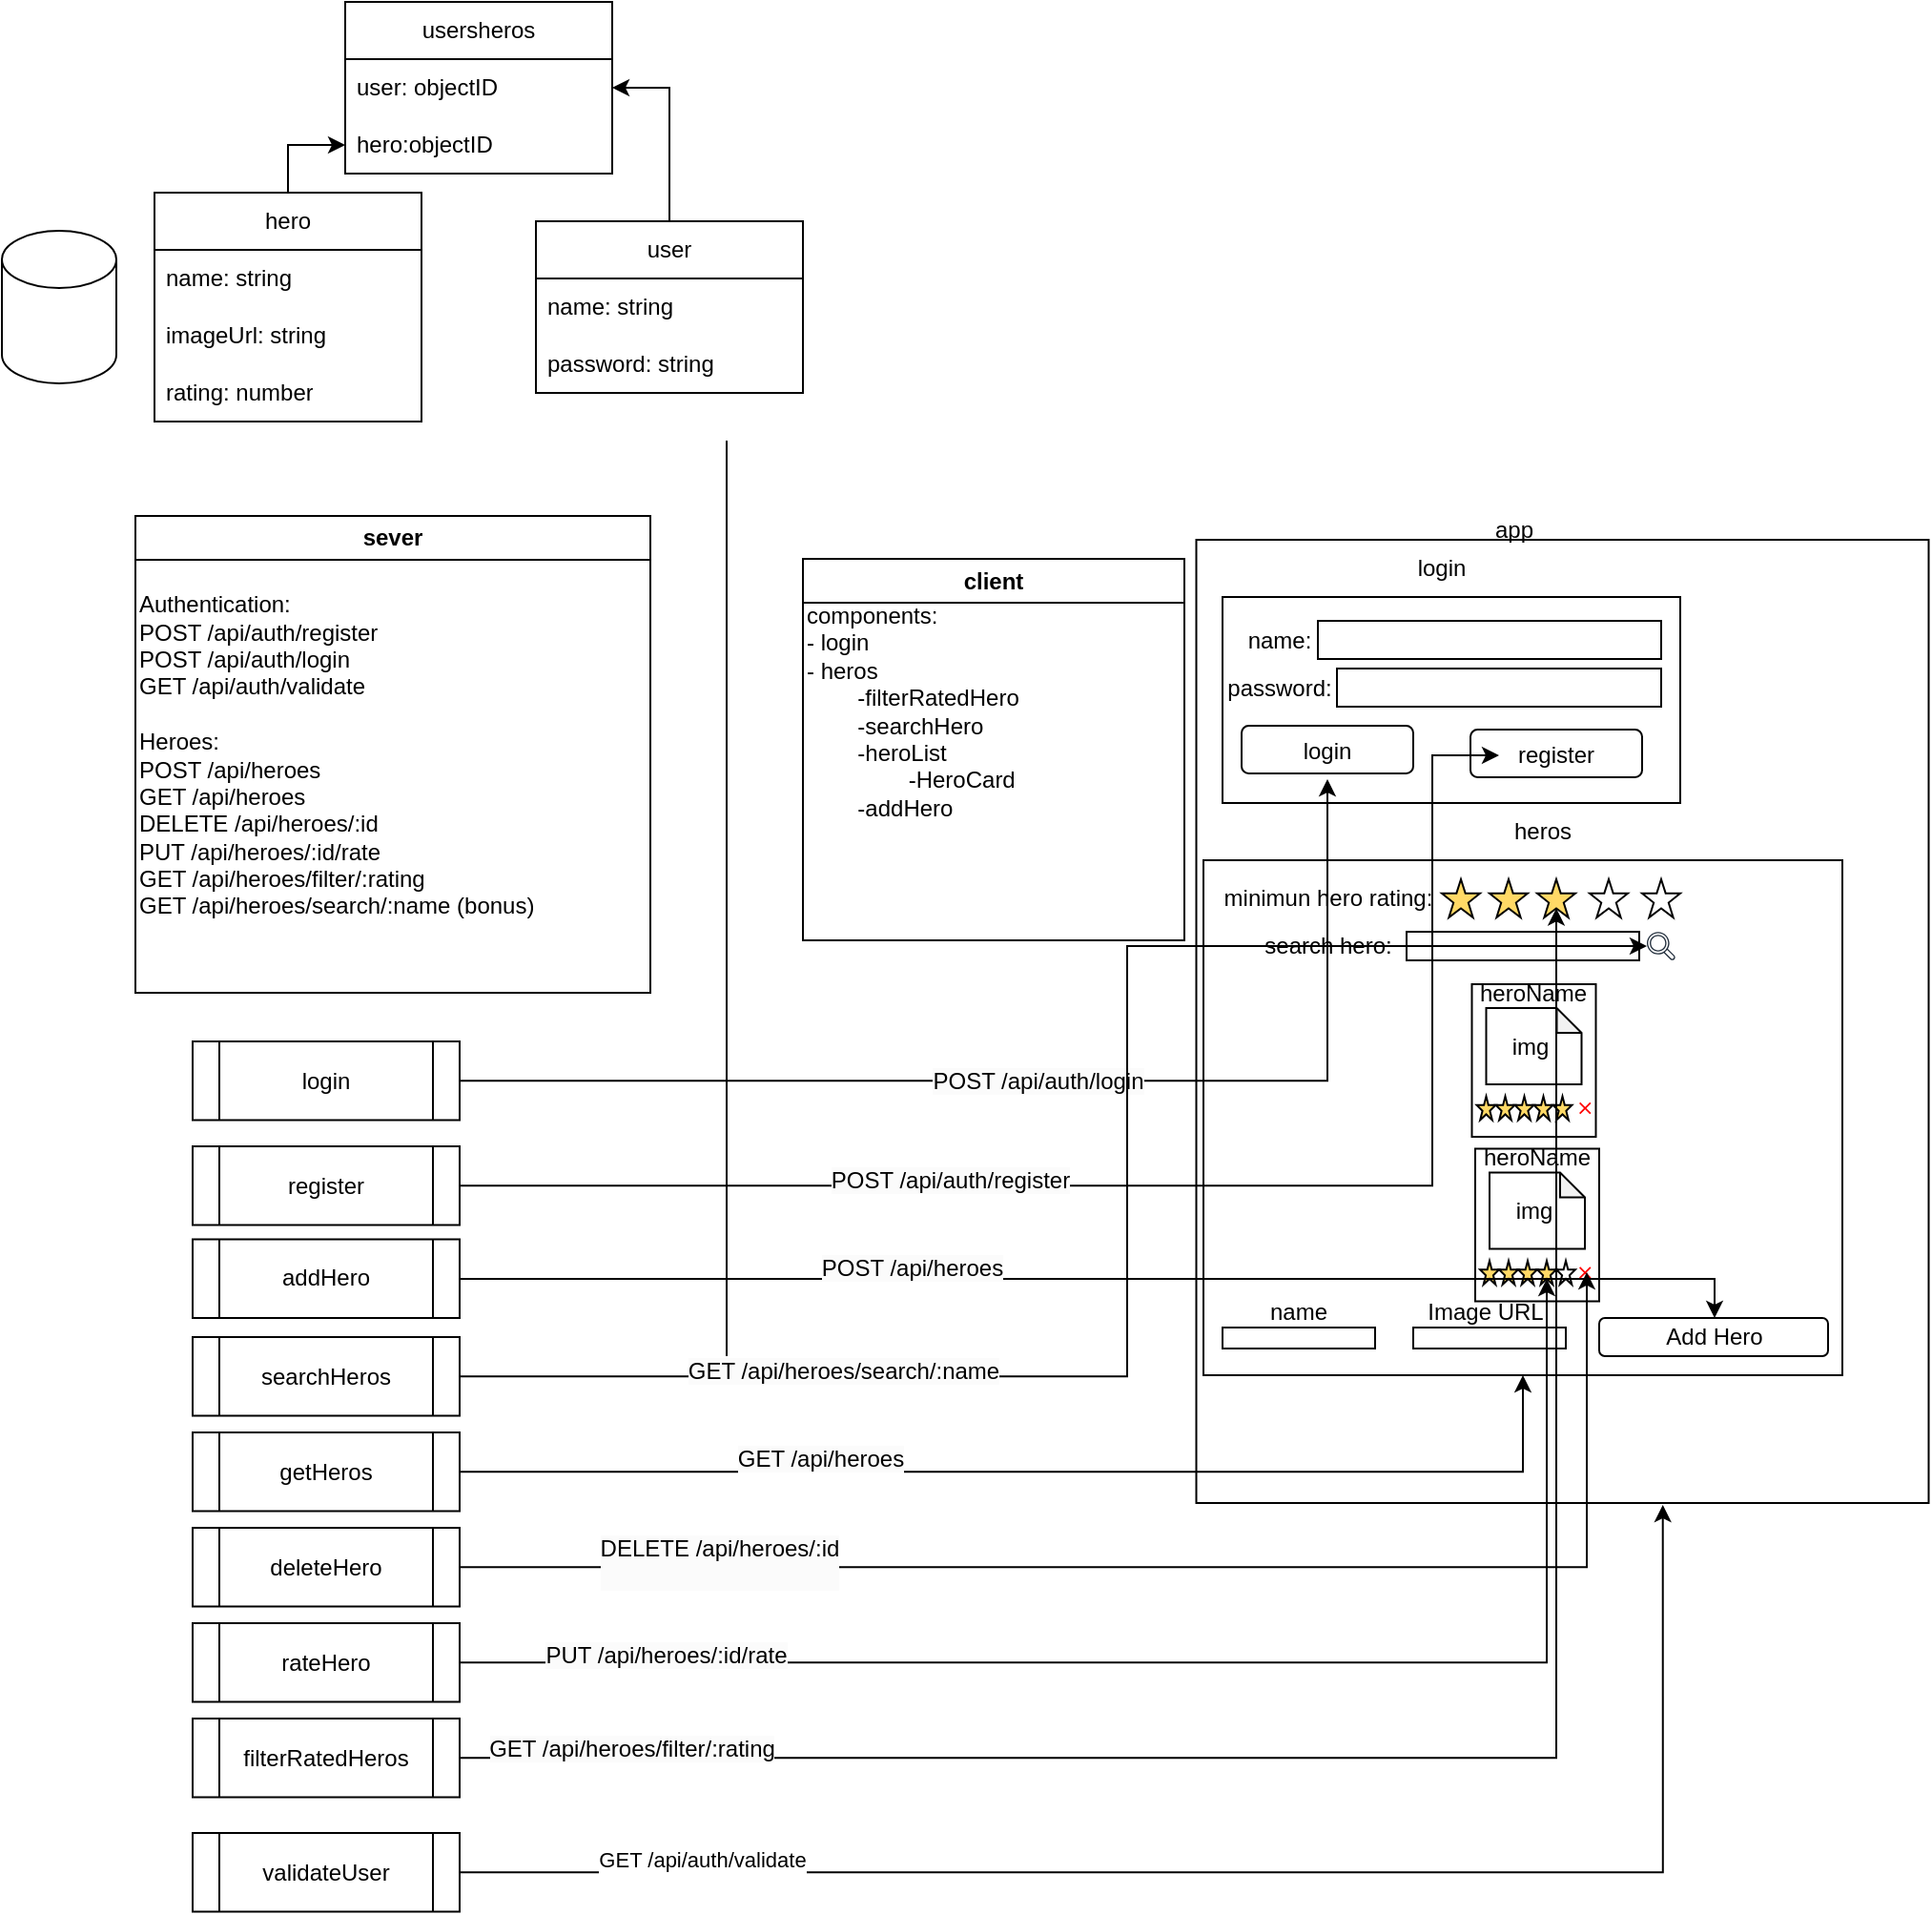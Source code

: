 <mxfile version="26.0.11">
  <diagram name="Page-1" id="d2gT9jO74Y9GQjBcZvpU">
    <mxGraphModel dx="819" dy="1526" grid="1" gridSize="10" guides="1" tooltips="1" connect="1" arrows="1" fold="1" page="1" pageScale="1" pageWidth="850" pageHeight="1100" math="0" shadow="0">
      <root>
        <mxCell id="0" />
        <mxCell id="1" parent="0" />
        <mxCell id="ycLOsM9h5DoxczBOVg_R-183" value="" style="rounded=0;whiteSpace=wrap;html=1;" vertex="1" parent="1">
          <mxGeometry x="646.25" y="132" width="384" height="505" as="geometry" />
        </mxCell>
        <mxCell id="ycLOsM9h5DoxczBOVg_R-1" value="sever" style="swimlane;whiteSpace=wrap;html=1;" vertex="1" parent="1">
          <mxGeometry x="90" y="119.5" width="270" height="250" as="geometry" />
        </mxCell>
        <mxCell id="ycLOsM9h5DoxczBOVg_R-4" value="&lt;div&gt;Authentication:&lt;/div&gt;&lt;div&gt;POST /api/auth/register&lt;/div&gt;&lt;div&gt;POST /api/auth/login&lt;/div&gt;&lt;div&gt;GET /api/auth/validate&lt;/div&gt;&lt;div&gt;&lt;br&gt;&lt;/div&gt;&lt;div&gt;Heroes:&lt;/div&gt;&lt;div&gt;POST /api/heroes&lt;/div&gt;&lt;div&gt;GET /api/heroes&lt;/div&gt;&lt;div&gt;DELETE /api/heroes/:id&lt;/div&gt;&lt;div&gt;PUT /api/heroes/:id/rate&lt;/div&gt;&lt;div&gt;GET /api/heroes/filter/:rating&lt;/div&gt;&lt;div&gt;GET /api/heroes/search/:name (bonus)&lt;/div&gt;" style="text;html=1;align=left;verticalAlign=middle;resizable=0;points=[];autosize=1;strokeColor=none;fillColor=none;" vertex="1" parent="ycLOsM9h5DoxczBOVg_R-1">
          <mxGeometry y="30" width="230" height="190" as="geometry" />
        </mxCell>
        <mxCell id="ycLOsM9h5DoxczBOVg_R-3" value="client" style="swimlane;whiteSpace=wrap;html=1;" vertex="1" parent="1">
          <mxGeometry x="440" y="142" width="200" height="200" as="geometry" />
        </mxCell>
        <mxCell id="ycLOsM9h5DoxczBOVg_R-5" value="components:&lt;div&gt;- login&lt;/div&gt;&lt;div&gt;- heros&lt;/div&gt;&lt;div&gt;&lt;span style=&quot;white-space: pre;&quot;&gt;&#x9;&lt;/span&gt;-filterRatedHero&lt;br&gt;&lt;/div&gt;&lt;div&gt;&lt;span style=&quot;white-space: pre;&quot;&gt;&#x9;&lt;/span&gt;-searchHero&lt;br&gt;&lt;/div&gt;&lt;div&gt;&lt;span style=&quot;white-space: pre;&quot;&gt;&#x9;&lt;/span&gt;-heroList&lt;br&gt;&lt;/div&gt;&lt;div&gt;&lt;span style=&quot;white-space: pre;&quot;&gt;&#x9;&lt;/span&gt;&lt;span style=&quot;white-space: pre;&quot;&gt;&#x9;&lt;/span&gt;-HeroCard&lt;br&gt;&lt;/div&gt;&lt;div&gt;&lt;span style=&quot;white-space: pre;&quot;&gt;&#x9;&lt;/span&gt;-addHero&lt;br&gt;&lt;/div&gt;" style="text;html=1;align=left;verticalAlign=middle;resizable=0;points=[];autosize=1;strokeColor=none;fillColor=none;" vertex="1" parent="ycLOsM9h5DoxczBOVg_R-3">
          <mxGeometry y="14.5" width="130" height="130" as="geometry" />
        </mxCell>
        <mxCell id="ycLOsM9h5DoxczBOVg_R-10" value="" style="shape=cylinder3;whiteSpace=wrap;html=1;boundedLbl=1;backgroundOutline=1;size=15;" vertex="1" parent="1">
          <mxGeometry x="20" y="-30" width="60" height="80" as="geometry" />
        </mxCell>
        <mxCell id="ycLOsM9h5DoxczBOVg_R-186" style="edgeStyle=orthogonalEdgeStyle;rounded=0;orthogonalLoop=1;jettySize=auto;html=1;" edge="1" parent="1" source="ycLOsM9h5DoxczBOVg_R-15" target="ycLOsM9h5DoxczBOVg_R-25">
          <mxGeometry relative="1" as="geometry" />
        </mxCell>
        <mxCell id="ycLOsM9h5DoxczBOVg_R-15" value="hero" style="swimlane;fontStyle=0;childLayout=stackLayout;horizontal=1;startSize=30;horizontalStack=0;resizeParent=1;resizeParentMax=0;resizeLast=0;collapsible=1;marginBottom=0;whiteSpace=wrap;html=1;" vertex="1" parent="1">
          <mxGeometry x="100" y="-50" width="140" height="120" as="geometry" />
        </mxCell>
        <mxCell id="ycLOsM9h5DoxczBOVg_R-16" value="name: string" style="text;strokeColor=none;fillColor=none;align=left;verticalAlign=middle;spacingLeft=4;spacingRight=4;overflow=hidden;points=[[0,0.5],[1,0.5]];portConstraint=eastwest;rotatable=0;whiteSpace=wrap;html=1;" vertex="1" parent="ycLOsM9h5DoxczBOVg_R-15">
          <mxGeometry y="30" width="140" height="30" as="geometry" />
        </mxCell>
        <mxCell id="ycLOsM9h5DoxczBOVg_R-17" value="imageUrl: string" style="text;strokeColor=none;fillColor=none;align=left;verticalAlign=middle;spacingLeft=4;spacingRight=4;overflow=hidden;points=[[0,0.5],[1,0.5]];portConstraint=eastwest;rotatable=0;whiteSpace=wrap;html=1;" vertex="1" parent="ycLOsM9h5DoxczBOVg_R-15">
          <mxGeometry y="60" width="140" height="30" as="geometry" />
        </mxCell>
        <mxCell id="ycLOsM9h5DoxczBOVg_R-18" value="rating: number" style="text;strokeColor=none;fillColor=none;align=left;verticalAlign=middle;spacingLeft=4;spacingRight=4;overflow=hidden;points=[[0,0.5],[1,0.5]];portConstraint=eastwest;rotatable=0;whiteSpace=wrap;html=1;" vertex="1" parent="ycLOsM9h5DoxczBOVg_R-15">
          <mxGeometry y="90" width="140" height="30" as="geometry" />
        </mxCell>
        <mxCell id="ycLOsM9h5DoxczBOVg_R-19" value="user" style="swimlane;fontStyle=0;childLayout=stackLayout;horizontal=1;startSize=30;horizontalStack=0;resizeParent=1;resizeParentMax=0;resizeLast=0;collapsible=1;marginBottom=0;whiteSpace=wrap;html=1;" vertex="1" parent="1">
          <mxGeometry x="300" y="-35" width="140" height="90" as="geometry" />
        </mxCell>
        <mxCell id="ycLOsM9h5DoxczBOVg_R-20" value="name: string" style="text;strokeColor=none;fillColor=none;align=left;verticalAlign=middle;spacingLeft=4;spacingRight=4;overflow=hidden;points=[[0,0.5],[1,0.5]];portConstraint=eastwest;rotatable=0;whiteSpace=wrap;html=1;" vertex="1" parent="ycLOsM9h5DoxczBOVg_R-19">
          <mxGeometry y="30" width="140" height="30" as="geometry" />
        </mxCell>
        <mxCell id="ycLOsM9h5DoxczBOVg_R-21" value="password: string" style="text;strokeColor=none;fillColor=none;align=left;verticalAlign=middle;spacingLeft=4;spacingRight=4;overflow=hidden;points=[[0,0.5],[1,0.5]];portConstraint=eastwest;rotatable=0;whiteSpace=wrap;html=1;" vertex="1" parent="ycLOsM9h5DoxczBOVg_R-19">
          <mxGeometry y="60" width="140" height="30" as="geometry" />
        </mxCell>
        <mxCell id="ycLOsM9h5DoxczBOVg_R-23" value="usersheros" style="swimlane;fontStyle=0;childLayout=stackLayout;horizontal=1;startSize=30;horizontalStack=0;resizeParent=1;resizeParentMax=0;resizeLast=0;collapsible=1;marginBottom=0;whiteSpace=wrap;html=1;" vertex="1" parent="1">
          <mxGeometry x="200" y="-150" width="140" height="90" as="geometry" />
        </mxCell>
        <mxCell id="ycLOsM9h5DoxczBOVg_R-24" value="user: objectID" style="text;strokeColor=none;fillColor=none;align=left;verticalAlign=middle;spacingLeft=4;spacingRight=4;overflow=hidden;points=[[0,0.5],[1,0.5]];portConstraint=eastwest;rotatable=0;whiteSpace=wrap;html=1;" vertex="1" parent="ycLOsM9h5DoxczBOVg_R-23">
          <mxGeometry y="30" width="140" height="30" as="geometry" />
        </mxCell>
        <mxCell id="ycLOsM9h5DoxczBOVg_R-25" value="hero:objectID" style="text;strokeColor=none;fillColor=none;align=left;verticalAlign=middle;spacingLeft=4;spacingRight=4;overflow=hidden;points=[[0,0.5],[1,0.5]];portConstraint=eastwest;rotatable=0;whiteSpace=wrap;html=1;" vertex="1" parent="ycLOsM9h5DoxczBOVg_R-23">
          <mxGeometry y="60" width="140" height="30" as="geometry" />
        </mxCell>
        <mxCell id="ycLOsM9h5DoxczBOVg_R-27" value="" style="rounded=0;whiteSpace=wrap;html=1;" vertex="1" parent="1">
          <mxGeometry x="660" y="162" width="240" height="108" as="geometry" />
        </mxCell>
        <mxCell id="ycLOsM9h5DoxczBOVg_R-28" value="" style="rounded=0;whiteSpace=wrap;html=1;" vertex="1" parent="1">
          <mxGeometry x="710" y="174.5" width="180" height="20" as="geometry" />
        </mxCell>
        <mxCell id="ycLOsM9h5DoxczBOVg_R-29" value="name:" style="text;html=1;align=center;verticalAlign=middle;whiteSpace=wrap;rounded=0;" vertex="1" parent="1">
          <mxGeometry x="660" y="169.5" width="60" height="30" as="geometry" />
        </mxCell>
        <mxCell id="ycLOsM9h5DoxczBOVg_R-30" value="" style="rounded=0;whiteSpace=wrap;html=1;" vertex="1" parent="1">
          <mxGeometry x="720" y="199.5" width="170" height="20" as="geometry" />
        </mxCell>
        <mxCell id="ycLOsM9h5DoxczBOVg_R-31" value="password:" style="text;html=1;align=center;verticalAlign=middle;whiteSpace=wrap;rounded=0;" vertex="1" parent="1">
          <mxGeometry x="660" y="194.5" width="60" height="30" as="geometry" />
        </mxCell>
        <mxCell id="ycLOsM9h5DoxczBOVg_R-32" value="" style="rounded=1;whiteSpace=wrap;html=1;" vertex="1" parent="1">
          <mxGeometry x="670" y="229.5" width="90" height="25" as="geometry" />
        </mxCell>
        <mxCell id="ycLOsM9h5DoxczBOVg_R-33" value="login" style="text;html=1;align=center;verticalAlign=middle;whiteSpace=wrap;rounded=0;" vertex="1" parent="1">
          <mxGeometry x="685" y="227.5" width="60" height="30" as="geometry" />
        </mxCell>
        <mxCell id="ycLOsM9h5DoxczBOVg_R-36" value="" style="rounded=1;whiteSpace=wrap;html=1;" vertex="1" parent="1">
          <mxGeometry x="790" y="231.5" width="90" height="25" as="geometry" />
        </mxCell>
        <mxCell id="ycLOsM9h5DoxczBOVg_R-37" value="register" style="text;html=1;align=center;verticalAlign=middle;whiteSpace=wrap;rounded=0;" vertex="1" parent="1">
          <mxGeometry x="805" y="229.5" width="60" height="30" as="geometry" />
        </mxCell>
        <mxCell id="ycLOsM9h5DoxczBOVg_R-38" style="edgeStyle=orthogonalEdgeStyle;rounded=0;orthogonalLoop=1;jettySize=auto;html=1;exitX=0.5;exitY=1;exitDx=0;exitDy=0;" edge="1" parent="1" source="ycLOsM9h5DoxczBOVg_R-27" target="ycLOsM9h5DoxczBOVg_R-27">
          <mxGeometry relative="1" as="geometry" />
        </mxCell>
        <mxCell id="ycLOsM9h5DoxczBOVg_R-39" style="edgeStyle=orthogonalEdgeStyle;rounded=0;orthogonalLoop=1;jettySize=auto;html=1;exitX=0.5;exitY=1;exitDx=0;exitDy=0;" edge="1" parent="1" source="ycLOsM9h5DoxczBOVg_R-27" target="ycLOsM9h5DoxczBOVg_R-27">
          <mxGeometry relative="1" as="geometry" />
        </mxCell>
        <mxCell id="ycLOsM9h5DoxczBOVg_R-40" value="login" style="text;html=1;align=center;verticalAlign=middle;whiteSpace=wrap;rounded=0;" vertex="1" parent="1">
          <mxGeometry x="745" y="132" width="60" height="30" as="geometry" />
        </mxCell>
        <mxCell id="ycLOsM9h5DoxczBOVg_R-41" value="" style="rounded=0;whiteSpace=wrap;html=1;" vertex="1" parent="1">
          <mxGeometry x="650" y="300" width="335" height="270" as="geometry" />
        </mxCell>
        <mxCell id="ycLOsM9h5DoxczBOVg_R-45" value="heros" style="text;html=1;align=center;verticalAlign=middle;whiteSpace=wrap;rounded=0;" vertex="1" parent="1">
          <mxGeometry x="797.5" y="270" width="60" height="30" as="geometry" />
        </mxCell>
        <mxCell id="ycLOsM9h5DoxczBOVg_R-46" value="" style="verticalLabelPosition=bottom;verticalAlign=top;html=1;shape=mxgraph.basic.star;fillColor=#FFD966;" vertex="1" parent="1">
          <mxGeometry x="775" y="310" width="20" height="20" as="geometry" />
        </mxCell>
        <mxCell id="ycLOsM9h5DoxczBOVg_R-47" value="minimun hero rating:" style="text;html=1;align=center;verticalAlign=middle;whiteSpace=wrap;rounded=0;" vertex="1" parent="1">
          <mxGeometry x="652.5" y="305" width="125" height="30" as="geometry" />
        </mxCell>
        <mxCell id="ycLOsM9h5DoxczBOVg_R-49" value="" style="verticalLabelPosition=bottom;verticalAlign=top;html=1;shape=mxgraph.basic.star;fillColor=#FFD966;" vertex="1" parent="1">
          <mxGeometry x="800" y="310" width="20" height="20" as="geometry" />
        </mxCell>
        <mxCell id="ycLOsM9h5DoxczBOVg_R-50" value="" style="verticalLabelPosition=bottom;verticalAlign=top;html=1;shape=mxgraph.basic.star;fillColor=#FFD966;" vertex="1" parent="1">
          <mxGeometry x="825" y="310" width="20" height="20" as="geometry" />
        </mxCell>
        <mxCell id="ycLOsM9h5DoxczBOVg_R-51" value="" style="verticalLabelPosition=bottom;verticalAlign=top;html=1;shape=mxgraph.basic.star" vertex="1" parent="1">
          <mxGeometry x="852.5" y="310" width="20" height="20" as="geometry" />
        </mxCell>
        <mxCell id="ycLOsM9h5DoxczBOVg_R-52" value="" style="verticalLabelPosition=bottom;verticalAlign=top;html=1;shape=mxgraph.basic.star" vertex="1" parent="1">
          <mxGeometry x="880" y="310" width="20" height="20" as="geometry" />
        </mxCell>
        <mxCell id="ycLOsM9h5DoxczBOVg_R-54" value="" style="rounded=1;whiteSpace=wrap;html=1;" vertex="1" parent="1">
          <mxGeometry x="857.5" y="540" width="120" height="20" as="geometry" />
        </mxCell>
        <mxCell id="ycLOsM9h5DoxczBOVg_R-55" value="Add Hero" style="text;html=1;align=center;verticalAlign=middle;whiteSpace=wrap;rounded=0;" vertex="1" parent="1">
          <mxGeometry x="887.5" y="535" width="60" height="30" as="geometry" />
        </mxCell>
        <mxCell id="ycLOsM9h5DoxczBOVg_R-113" value="" style="rounded=0;whiteSpace=wrap;html=1;" vertex="1" parent="1">
          <mxGeometry x="792.5" y="451.25" width="65" height="80" as="geometry" />
        </mxCell>
        <mxCell id="ycLOsM9h5DoxczBOVg_R-114" value="" style="shape=note;whiteSpace=wrap;html=1;backgroundOutline=1;darkOpacity=0.05;size=13;" vertex="1" parent="1">
          <mxGeometry x="800" y="463.75" width="50" height="40" as="geometry" />
        </mxCell>
        <mxCell id="ycLOsM9h5DoxczBOVg_R-115" value="img" style="text;html=1;align=center;verticalAlign=middle;whiteSpace=wrap;rounded=0;" vertex="1" parent="1">
          <mxGeometry x="809" y="476.25" width="28.5" height="15" as="geometry" />
        </mxCell>
        <mxCell id="ycLOsM9h5DoxczBOVg_R-116" value="" style="verticalLabelPosition=bottom;verticalAlign=top;html=1;shape=mxgraph.basic.star;fillColor=#FFD966;" vertex="1" parent="1">
          <mxGeometry x="795" y="510" width="10" height="12.5" as="geometry" />
        </mxCell>
        <mxCell id="ycLOsM9h5DoxczBOVg_R-117" value="" style="verticalLabelPosition=bottom;verticalAlign=top;html=1;shape=mxgraph.basic.star;fillColor=#FFD966;" vertex="1" parent="1">
          <mxGeometry x="805" y="510" width="10" height="12.5" as="geometry" />
        </mxCell>
        <mxCell id="ycLOsM9h5DoxczBOVg_R-118" value="" style="verticalLabelPosition=bottom;verticalAlign=top;html=1;shape=mxgraph.basic.star;fillColor=#FFD966;" vertex="1" parent="1">
          <mxGeometry x="815" y="510" width="10" height="12.5" as="geometry" />
        </mxCell>
        <mxCell id="ycLOsM9h5DoxczBOVg_R-119" value="" style="verticalLabelPosition=bottom;verticalAlign=top;html=1;shape=mxgraph.basic.star;fillColor=#FFD966;" vertex="1" parent="1">
          <mxGeometry x="825" y="510" width="10" height="12.5" as="geometry" />
        </mxCell>
        <mxCell id="ycLOsM9h5DoxczBOVg_R-120" value="" style="verticalLabelPosition=bottom;verticalAlign=top;html=1;shape=mxgraph.basic.star;fillColor=#FFFFFF;" vertex="1" parent="1">
          <mxGeometry x="835" y="510" width="10" height="12.5" as="geometry" />
        </mxCell>
        <mxCell id="ycLOsM9h5DoxczBOVg_R-121" value="heroName" style="text;html=1;align=center;verticalAlign=middle;whiteSpace=wrap;rounded=0;" vertex="1" parent="1">
          <mxGeometry x="795" y="441.25" width="60" height="30" as="geometry" />
        </mxCell>
        <mxCell id="ycLOsM9h5DoxczBOVg_R-122" value="" style="rounded=0;whiteSpace=wrap;html=1;" vertex="1" parent="1">
          <mxGeometry x="790.75" y="365" width="65" height="80" as="geometry" />
        </mxCell>
        <mxCell id="ycLOsM9h5DoxczBOVg_R-123" value="" style="shape=note;whiteSpace=wrap;html=1;backgroundOutline=1;darkOpacity=0.05;size=13;" vertex="1" parent="1">
          <mxGeometry x="798.25" y="377.5" width="50" height="40" as="geometry" />
        </mxCell>
        <mxCell id="ycLOsM9h5DoxczBOVg_R-124" value="img" style="text;html=1;align=center;verticalAlign=middle;whiteSpace=wrap;rounded=0;" vertex="1" parent="1">
          <mxGeometry x="807.25" y="390" width="28.5" height="15" as="geometry" />
        </mxCell>
        <mxCell id="ycLOsM9h5DoxczBOVg_R-125" value="" style="verticalLabelPosition=bottom;verticalAlign=top;html=1;shape=mxgraph.basic.star;fillColor=#FFD966;" vertex="1" parent="1">
          <mxGeometry x="793.25" y="423.75" width="10" height="12.5" as="geometry" />
        </mxCell>
        <mxCell id="ycLOsM9h5DoxczBOVg_R-126" value="" style="verticalLabelPosition=bottom;verticalAlign=top;html=1;shape=mxgraph.basic.star;fillColor=#FFD966;" vertex="1" parent="1">
          <mxGeometry x="803.25" y="423.75" width="10" height="12.5" as="geometry" />
        </mxCell>
        <mxCell id="ycLOsM9h5DoxczBOVg_R-127" value="" style="verticalLabelPosition=bottom;verticalAlign=top;html=1;shape=mxgraph.basic.star;fillColor=#FFD966;" vertex="1" parent="1">
          <mxGeometry x="813.25" y="423.75" width="10" height="12.5" as="geometry" />
        </mxCell>
        <mxCell id="ycLOsM9h5DoxczBOVg_R-128" value="" style="verticalLabelPosition=bottom;verticalAlign=top;html=1;shape=mxgraph.basic.star;fillColor=#FFD966;" vertex="1" parent="1">
          <mxGeometry x="823.25" y="423.75" width="10" height="12.5" as="geometry" />
        </mxCell>
        <mxCell id="ycLOsM9h5DoxczBOVg_R-129" value="" style="verticalLabelPosition=bottom;verticalAlign=top;html=1;shape=mxgraph.basic.star;fillColor=#FFD966;" vertex="1" parent="1">
          <mxGeometry x="833.25" y="423.75" width="10" height="12.5" as="geometry" />
        </mxCell>
        <mxCell id="ycLOsM9h5DoxczBOVg_R-130" value="heroName" style="text;html=1;align=center;verticalAlign=middle;whiteSpace=wrap;rounded=0;" vertex="1" parent="1">
          <mxGeometry x="793.25" y="355" width="60" height="30" as="geometry" />
        </mxCell>
        <mxCell id="ycLOsM9h5DoxczBOVg_R-133" value="" style="rounded=0;whiteSpace=wrap;html=1;" vertex="1" parent="1">
          <mxGeometry x="660" y="545" width="80" height="11" as="geometry" />
        </mxCell>
        <mxCell id="ycLOsM9h5DoxczBOVg_R-134" value="" style="rounded=0;whiteSpace=wrap;html=1;" vertex="1" parent="1">
          <mxGeometry x="760" y="545" width="80" height="11" as="geometry" />
        </mxCell>
        <mxCell id="ycLOsM9h5DoxczBOVg_R-135" value="name" style="text;html=1;align=center;verticalAlign=middle;whiteSpace=wrap;rounded=0;" vertex="1" parent="1">
          <mxGeometry x="670" y="522" width="60" height="30" as="geometry" />
        </mxCell>
        <mxCell id="ycLOsM9h5DoxczBOVg_R-136" value="Image URL" style="text;html=1;align=center;verticalAlign=middle;whiteSpace=wrap;rounded=0;" vertex="1" parent="1">
          <mxGeometry x="766" y="522" width="64" height="30" as="geometry" />
        </mxCell>
        <mxCell id="ycLOsM9h5DoxczBOVg_R-138" value="" style="shape=mxgraph.mockup.markup.redX;fillColor=#ff0000;html=1;shadow=0;whiteSpace=wrap;strokeColor=none;" vertex="1" parent="1">
          <mxGeometry x="847" y="426.88" width="6.25" height="6.25" as="geometry" />
        </mxCell>
        <mxCell id="ycLOsM9h5DoxczBOVg_R-139" value="" style="shape=mxgraph.mockup.markup.redX;fillColor=#ff0000;html=1;shadow=0;whiteSpace=wrap;strokeColor=none;" vertex="1" parent="1">
          <mxGeometry x="847" y="513.13" width="6.25" height="6.25" as="geometry" />
        </mxCell>
        <mxCell id="ycLOsM9h5DoxczBOVg_R-140" value="search hero:" style="text;html=1;align=center;verticalAlign=middle;whiteSpace=wrap;rounded=0;" vertex="1" parent="1">
          <mxGeometry x="652.5" y="330" width="125" height="30" as="geometry" />
        </mxCell>
        <mxCell id="ycLOsM9h5DoxczBOVg_R-141" value="" style="rounded=0;whiteSpace=wrap;html=1;" vertex="1" parent="1">
          <mxGeometry x="756.5" y="337.5" width="122" height="15" as="geometry" />
        </mxCell>
        <mxCell id="ycLOsM9h5DoxczBOVg_R-143" value="" style="sketch=0;outlineConnect=0;fontColor=#232F3E;gradientColor=none;fillColor=#232F3D;strokeColor=none;dashed=0;verticalLabelPosition=bottom;verticalAlign=top;align=center;html=1;fontSize=12;fontStyle=0;aspect=fixed;pointerEvents=1;shape=mxgraph.aws4.magnifying_glass_2;" vertex="1" parent="1">
          <mxGeometry x="882.5" y="337.5" width="15" height="15" as="geometry" />
        </mxCell>
        <mxCell id="ycLOsM9h5DoxczBOVg_R-144" value="" style="endArrow=none;html=1;rounded=0;" edge="1" parent="1">
          <mxGeometry width="50" height="50" relative="1" as="geometry">
            <mxPoint x="400" y="560" as="sourcePoint" />
            <mxPoint x="400" y="80" as="targetPoint" />
          </mxGeometry>
        </mxCell>
        <mxCell id="ycLOsM9h5DoxczBOVg_R-148" style="edgeStyle=orthogonalEdgeStyle;rounded=0;orthogonalLoop=1;jettySize=auto;html=1;entryX=0.5;entryY=1;entryDx=0;entryDy=0;" edge="1" parent="1" source="ycLOsM9h5DoxczBOVg_R-145" target="ycLOsM9h5DoxczBOVg_R-33">
          <mxGeometry relative="1" as="geometry">
            <Array as="points">
              <mxPoint x="715" y="416" />
            </Array>
          </mxGeometry>
        </mxCell>
        <mxCell id="ycLOsM9h5DoxczBOVg_R-154" value="&lt;span style=&quot;font-size: 12px; text-align: left; background-color: rgb(251, 251, 251);&quot;&gt;POST /api/auth/login&lt;/span&gt;" style="edgeLabel;html=1;align=center;verticalAlign=middle;resizable=0;points=[];" vertex="1" connectable="0" parent="ycLOsM9h5DoxczBOVg_R-148">
          <mxGeometry x="-0.013" relative="1" as="geometry">
            <mxPoint as="offset" />
          </mxGeometry>
        </mxCell>
        <mxCell id="ycLOsM9h5DoxczBOVg_R-145" value="login" style="shape=process;whiteSpace=wrap;html=1;backgroundOutline=1;" vertex="1" parent="1">
          <mxGeometry x="120" y="395" width="140" height="41.25" as="geometry" />
        </mxCell>
        <mxCell id="ycLOsM9h5DoxczBOVg_R-156" style="edgeStyle=orthogonalEdgeStyle;rounded=0;orthogonalLoop=1;jettySize=auto;html=1;" edge="1" parent="1" source="ycLOsM9h5DoxczBOVg_R-155" target="ycLOsM9h5DoxczBOVg_R-37">
          <mxGeometry relative="1" as="geometry">
            <Array as="points">
              <mxPoint x="770" y="471" />
              <mxPoint x="770" y="245" />
            </Array>
          </mxGeometry>
        </mxCell>
        <mxCell id="ycLOsM9h5DoxczBOVg_R-157" value="&lt;div style=&quot;font-size: 12px; text-align: left; background-color: rgb(251, 251, 251);&quot;&gt;POST /api/auth/register&lt;/div&gt;&lt;div&gt;&lt;br&gt;&lt;/div&gt;" style="edgeLabel;html=1;align=center;verticalAlign=middle;resizable=0;points=[];" vertex="1" connectable="0" parent="ycLOsM9h5DoxczBOVg_R-156">
          <mxGeometry x="-0.334" y="-3" relative="1" as="geometry">
            <mxPoint as="offset" />
          </mxGeometry>
        </mxCell>
        <mxCell id="ycLOsM9h5DoxczBOVg_R-155" value="register" style="shape=process;whiteSpace=wrap;html=1;backgroundOutline=1;" vertex="1" parent="1">
          <mxGeometry x="120" y="450" width="140" height="41.25" as="geometry" />
        </mxCell>
        <mxCell id="ycLOsM9h5DoxczBOVg_R-160" style="edgeStyle=orthogonalEdgeStyle;rounded=0;orthogonalLoop=1;jettySize=auto;html=1;" edge="1" parent="1" source="ycLOsM9h5DoxczBOVg_R-159" target="ycLOsM9h5DoxczBOVg_R-54">
          <mxGeometry relative="1" as="geometry">
            <Array as="points">
              <mxPoint x="918" y="520" />
            </Array>
          </mxGeometry>
        </mxCell>
        <mxCell id="ycLOsM9h5DoxczBOVg_R-161" value="&lt;div style=&quot;font-size: 12px; text-align: left; background-color: rgb(251, 251, 251);&quot;&gt;POST /api/heroes&lt;/div&gt;&lt;div&gt;&lt;br&gt;&lt;/div&gt;" style="edgeLabel;html=1;align=center;verticalAlign=middle;resizable=0;points=[];" vertex="1" connectable="0" parent="ycLOsM9h5DoxczBOVg_R-160">
          <mxGeometry x="-0.302" y="1" relative="1" as="geometry">
            <mxPoint y="1" as="offset" />
          </mxGeometry>
        </mxCell>
        <mxCell id="ycLOsM9h5DoxczBOVg_R-159" value="addHero" style="shape=process;whiteSpace=wrap;html=1;backgroundOutline=1;" vertex="1" parent="1">
          <mxGeometry x="120" y="498.75" width="140" height="41.25" as="geometry" />
        </mxCell>
        <mxCell id="ycLOsM9h5DoxczBOVg_R-165" style="edgeStyle=orthogonalEdgeStyle;rounded=0;orthogonalLoop=1;jettySize=auto;html=1;" edge="1" parent="1" source="ycLOsM9h5DoxczBOVg_R-164" target="ycLOsM9h5DoxczBOVg_R-143">
          <mxGeometry relative="1" as="geometry">
            <Array as="points">
              <mxPoint x="610" y="571" />
              <mxPoint x="610" y="345" />
            </Array>
          </mxGeometry>
        </mxCell>
        <mxCell id="ycLOsM9h5DoxczBOVg_R-166" value="&lt;span style=&quot;font-size: 12px; text-align: left; background-color: rgb(251, 251, 251);&quot;&gt;GET /api/heroes/search/:name&lt;/span&gt;" style="edgeLabel;html=1;align=center;verticalAlign=middle;resizable=0;points=[];" vertex="1" connectable="0" parent="ycLOsM9h5DoxczBOVg_R-165">
          <mxGeometry x="-0.526" y="3" relative="1" as="geometry">
            <mxPoint as="offset" />
          </mxGeometry>
        </mxCell>
        <mxCell id="ycLOsM9h5DoxczBOVg_R-164" value="searchHeros" style="shape=process;whiteSpace=wrap;html=1;backgroundOutline=1;" vertex="1" parent="1">
          <mxGeometry x="120" y="550" width="140" height="41.25" as="geometry" />
        </mxCell>
        <mxCell id="ycLOsM9h5DoxczBOVg_R-168" style="edgeStyle=orthogonalEdgeStyle;rounded=0;orthogonalLoop=1;jettySize=auto;html=1;" edge="1" parent="1" source="ycLOsM9h5DoxczBOVg_R-167" target="ycLOsM9h5DoxczBOVg_R-41">
          <mxGeometry relative="1" as="geometry" />
        </mxCell>
        <mxCell id="ycLOsM9h5DoxczBOVg_R-169" value="&lt;div style=&quot;font-size: 12px; text-align: left; background-color: rgb(251, 251, 251);&quot;&gt;GET /api/heroes&lt;/div&gt;&lt;div&gt;&lt;br&gt;&lt;/div&gt;" style="edgeLabel;html=1;align=center;verticalAlign=middle;resizable=0;points=[];" vertex="1" connectable="0" parent="ycLOsM9h5DoxczBOVg_R-168">
          <mxGeometry x="-0.379" y="1" relative="1" as="geometry">
            <mxPoint as="offset" />
          </mxGeometry>
        </mxCell>
        <mxCell id="ycLOsM9h5DoxczBOVg_R-167" value="getHeros" style="shape=process;whiteSpace=wrap;html=1;backgroundOutline=1;" vertex="1" parent="1">
          <mxGeometry x="120" y="600" width="140" height="41.25" as="geometry" />
        </mxCell>
        <mxCell id="ycLOsM9h5DoxczBOVg_R-170" value="deleteHero" style="shape=process;whiteSpace=wrap;html=1;backgroundOutline=1;" vertex="1" parent="1">
          <mxGeometry x="120" y="650" width="140" height="41.25" as="geometry" />
        </mxCell>
        <mxCell id="ycLOsM9h5DoxczBOVg_R-171" style="edgeStyle=orthogonalEdgeStyle;rounded=0;orthogonalLoop=1;jettySize=auto;html=1;entryX=0.64;entryY=0.459;entryDx=0;entryDy=0;entryPerimeter=0;" edge="1" parent="1" source="ycLOsM9h5DoxczBOVg_R-170" target="ycLOsM9h5DoxczBOVg_R-139">
          <mxGeometry relative="1" as="geometry" />
        </mxCell>
        <mxCell id="ycLOsM9h5DoxczBOVg_R-174" value="&lt;div style=&quot;font-size: 12px; text-align: left; background-color: rgb(251, 251, 251);&quot;&gt;&lt;div&gt;DELETE /api/heroes/:id&lt;/div&gt;&lt;div&gt;&lt;br&gt;&lt;/div&gt;&lt;/div&gt;" style="edgeLabel;html=1;align=center;verticalAlign=middle;resizable=0;points=[];" vertex="1" connectable="0" parent="ycLOsM9h5DoxczBOVg_R-171">
          <mxGeometry x="-0.635" y="3" relative="1" as="geometry">
            <mxPoint as="offset" />
          </mxGeometry>
        </mxCell>
        <mxCell id="ycLOsM9h5DoxczBOVg_R-172" value="rateHero" style="shape=process;whiteSpace=wrap;html=1;backgroundOutline=1;" vertex="1" parent="1">
          <mxGeometry x="120" y="700" width="140" height="41.25" as="geometry" />
        </mxCell>
        <mxCell id="ycLOsM9h5DoxczBOVg_R-175" style="edgeStyle=orthogonalEdgeStyle;rounded=0;orthogonalLoop=1;jettySize=auto;html=1;entryX=0.5;entryY=0.76;entryDx=0;entryDy=0;entryPerimeter=0;" edge="1" parent="1" source="ycLOsM9h5DoxczBOVg_R-172" target="ycLOsM9h5DoxczBOVg_R-119">
          <mxGeometry relative="1" as="geometry" />
        </mxCell>
        <mxCell id="ycLOsM9h5DoxczBOVg_R-176" value="&lt;div style=&quot;font-size: 12px; text-align: left; background-color: rgb(251, 251, 251);&quot;&gt;PUT /api/heroes/:id/rate&lt;/div&gt;&lt;div&gt;&lt;br&gt;&lt;/div&gt;" style="edgeLabel;html=1;align=center;verticalAlign=middle;resizable=0;points=[];" vertex="1" connectable="0" parent="ycLOsM9h5DoxczBOVg_R-175">
          <mxGeometry x="-0.72" y="-2" relative="1" as="geometry">
            <mxPoint as="offset" />
          </mxGeometry>
        </mxCell>
        <mxCell id="ycLOsM9h5DoxczBOVg_R-177" value="filterRatedHeros" style="shape=process;whiteSpace=wrap;html=1;backgroundOutline=1;" vertex="1" parent="1">
          <mxGeometry x="120" y="750" width="140" height="41.25" as="geometry" />
        </mxCell>
        <mxCell id="ycLOsM9h5DoxczBOVg_R-178" style="edgeStyle=orthogonalEdgeStyle;rounded=0;orthogonalLoop=1;jettySize=auto;html=1;entryX=0.5;entryY=0.76;entryDx=0;entryDy=0;entryPerimeter=0;" edge="1" parent="1" source="ycLOsM9h5DoxczBOVg_R-177" target="ycLOsM9h5DoxczBOVg_R-50">
          <mxGeometry relative="1" as="geometry" />
        </mxCell>
        <mxCell id="ycLOsM9h5DoxczBOVg_R-179" value="&lt;div style=&quot;font-size: 12px; text-align: left; background-color: rgb(251, 251, 251);&quot;&gt;GET /api/heroes/filter/:rating&lt;/div&gt;&lt;div&gt;&lt;br&gt;&lt;/div&gt;" style="edgeLabel;html=1;align=center;verticalAlign=middle;resizable=0;points=[];" vertex="1" connectable="0" parent="ycLOsM9h5DoxczBOVg_R-178">
          <mxGeometry x="-0.824" y="-1" relative="1" as="geometry">
            <mxPoint as="offset" />
          </mxGeometry>
        </mxCell>
        <mxCell id="ycLOsM9h5DoxczBOVg_R-180" value="validateUser" style="shape=process;whiteSpace=wrap;html=1;backgroundOutline=1;" vertex="1" parent="1">
          <mxGeometry x="120" y="810" width="140" height="41.25" as="geometry" />
        </mxCell>
        <mxCell id="ycLOsM9h5DoxczBOVg_R-181" style="edgeStyle=orthogonalEdgeStyle;rounded=0;orthogonalLoop=1;jettySize=auto;html=1;entryX=0.637;entryY=1.002;entryDx=0;entryDy=0;entryPerimeter=0;" edge="1" parent="1" source="ycLOsM9h5DoxczBOVg_R-180" target="ycLOsM9h5DoxczBOVg_R-183">
          <mxGeometry relative="1" as="geometry">
            <mxPoint x="880" y="610" as="targetPoint" />
          </mxGeometry>
        </mxCell>
        <mxCell id="ycLOsM9h5DoxczBOVg_R-182" value="&lt;div&gt;GET /api/auth/validate&lt;/div&gt;&lt;div&gt;&lt;br style=&quot;font-size: 12px; text-align: left; background-color: rgb(251, 251, 251);&quot;&gt;&lt;/div&gt;" style="edgeLabel;html=1;align=center;verticalAlign=middle;resizable=0;points=[];" vertex="1" connectable="0" parent="ycLOsM9h5DoxczBOVg_R-181">
          <mxGeometry x="-0.692" relative="1" as="geometry">
            <mxPoint as="offset" />
          </mxGeometry>
        </mxCell>
        <mxCell id="ycLOsM9h5DoxczBOVg_R-184" value="app" style="text;html=1;align=center;verticalAlign=middle;whiteSpace=wrap;rounded=0;" vertex="1" parent="1">
          <mxGeometry x="783" y="112" width="60" height="30" as="geometry" />
        </mxCell>
        <mxCell id="ycLOsM9h5DoxczBOVg_R-185" style="edgeStyle=orthogonalEdgeStyle;rounded=0;orthogonalLoop=1;jettySize=auto;html=1;exitX=0.5;exitY=0;exitDx=0;exitDy=0;" edge="1" parent="1" source="ycLOsM9h5DoxczBOVg_R-19" target="ycLOsM9h5DoxczBOVg_R-24">
          <mxGeometry relative="1" as="geometry">
            <Array as="points">
              <mxPoint x="370" y="-105" />
            </Array>
          </mxGeometry>
        </mxCell>
      </root>
    </mxGraphModel>
  </diagram>
</mxfile>
